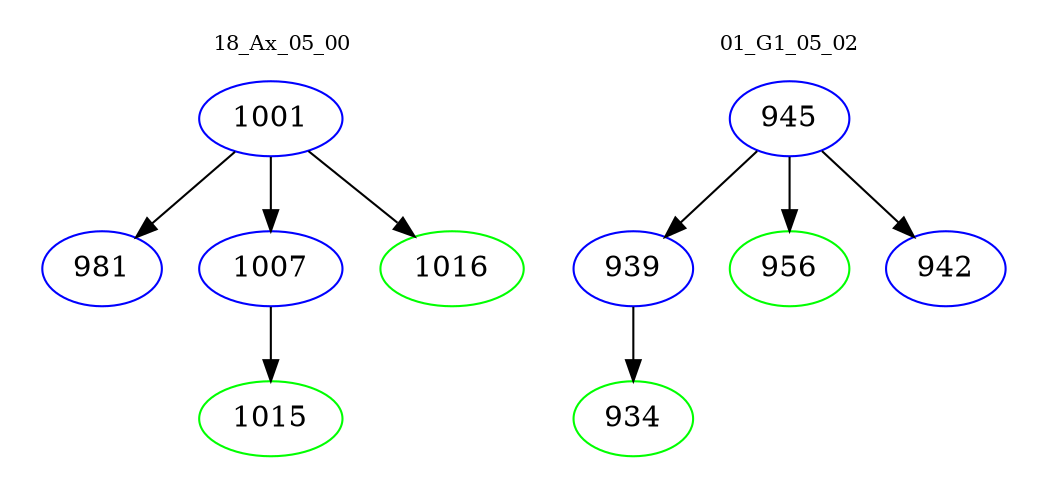 digraph{
subgraph cluster_0 {
color = white
label = "18_Ax_05_00";
fontsize=10;
T0_1001 [label="1001", color="blue"]
T0_1001 -> T0_981 [color="black"]
T0_981 [label="981", color="blue"]
T0_1001 -> T0_1007 [color="black"]
T0_1007 [label="1007", color="blue"]
T0_1007 -> T0_1015 [color="black"]
T0_1015 [label="1015", color="green"]
T0_1001 -> T0_1016 [color="black"]
T0_1016 [label="1016", color="green"]
}
subgraph cluster_1 {
color = white
label = "01_G1_05_02";
fontsize=10;
T1_945 [label="945", color="blue"]
T1_945 -> T1_939 [color="black"]
T1_939 [label="939", color="blue"]
T1_939 -> T1_934 [color="black"]
T1_934 [label="934", color="green"]
T1_945 -> T1_956 [color="black"]
T1_956 [label="956", color="green"]
T1_945 -> T1_942 [color="black"]
T1_942 [label="942", color="blue"]
}
}
